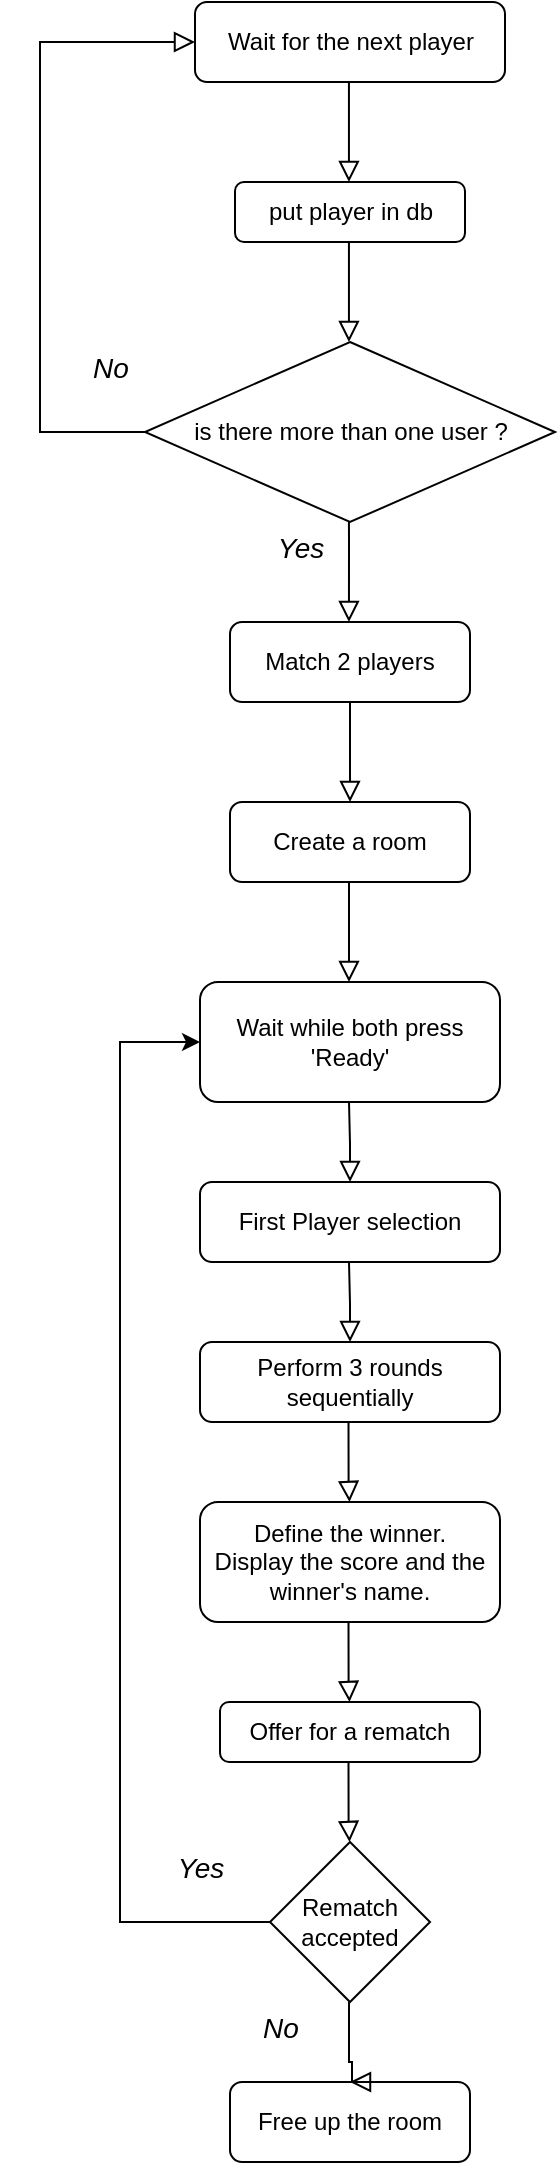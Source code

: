 <mxfile version="24.7.7">
  <diagram id="C5RBs43oDa-KdzZeNtuy" name="Main flow">
    <mxGraphModel dx="1016" dy="609" grid="1" gridSize="10" guides="1" tooltips="1" connect="1" arrows="1" fold="1" page="1" pageScale="1" pageWidth="827" pageHeight="1169" math="0" shadow="0">
      <root>
        <mxCell id="WIyWlLk6GJQsqaUBKTNV-0" />
        <mxCell id="WIyWlLk6GJQsqaUBKTNV-1" parent="WIyWlLk6GJQsqaUBKTNV-0" />
        <mxCell id="WIyWlLk6GJQsqaUBKTNV-2" value="" style="rounded=0;html=1;jettySize=auto;orthogonalLoop=1;fontSize=11;endArrow=block;endFill=0;endSize=8;strokeWidth=1;shadow=0;labelBackgroundColor=none;edgeStyle=orthogonalEdgeStyle;" parent="WIyWlLk6GJQsqaUBKTNV-1" source="WIyWlLk6GJQsqaUBKTNV-3" edge="1">
          <mxGeometry relative="1" as="geometry">
            <mxPoint x="215" y="430" as="targetPoint" />
          </mxGeometry>
        </mxCell>
        <mxCell id="WIyWlLk6GJQsqaUBKTNV-3" value="&lt;div&gt;Match 2 players&lt;/div&gt;" style="rounded=1;whiteSpace=wrap;html=1;fontSize=12;glass=0;strokeWidth=1;shadow=0;" parent="WIyWlLk6GJQsqaUBKTNV-1" vertex="1">
          <mxGeometry x="155" y="340" width="120" height="40" as="geometry" />
        </mxCell>
        <mxCell id="WIyWlLk6GJQsqaUBKTNV-7" value="&lt;div&gt;Create a room&lt;br&gt;&lt;/div&gt;" style="rounded=1;whiteSpace=wrap;html=1;fontSize=12;glass=0;strokeWidth=1;shadow=0;" parent="WIyWlLk6GJQsqaUBKTNV-1" vertex="1">
          <mxGeometry x="155" y="430" width="120" height="40" as="geometry" />
        </mxCell>
        <mxCell id="WIyWlLk6GJQsqaUBKTNV-11" value="Wait while both press &#39;Ready&#39;" style="rounded=1;whiteSpace=wrap;html=1;fontSize=12;glass=0;strokeWidth=1;shadow=0;" parent="WIyWlLk6GJQsqaUBKTNV-1" vertex="1">
          <mxGeometry x="140" y="520" width="150" height="60" as="geometry" />
        </mxCell>
        <mxCell id="WIyWlLk6GJQsqaUBKTNV-12" value="First Player selection" style="rounded=1;whiteSpace=wrap;html=1;fontSize=12;glass=0;strokeWidth=1;shadow=0;" parent="WIyWlLk6GJQsqaUBKTNV-1" vertex="1">
          <mxGeometry x="140" y="620" width="150" height="40" as="geometry" />
        </mxCell>
        <mxCell id="NY05rLfX3Yqyub_NBzvn-4" value="" style="rounded=0;html=1;jettySize=auto;orthogonalLoop=1;fontSize=11;endArrow=block;endFill=0;endSize=8;strokeWidth=1;shadow=0;labelBackgroundColor=none;edgeStyle=orthogonalEdgeStyle;" parent="WIyWlLk6GJQsqaUBKTNV-1" edge="1">
          <mxGeometry relative="1" as="geometry">
            <mxPoint x="214.5" y="470" as="sourcePoint" />
            <mxPoint x="214.5" y="520" as="targetPoint" />
          </mxGeometry>
        </mxCell>
        <mxCell id="NY05rLfX3Yqyub_NBzvn-5" value="" style="rounded=0;html=1;jettySize=auto;orthogonalLoop=1;fontSize=11;endArrow=block;endFill=0;endSize=8;strokeWidth=1;shadow=0;labelBackgroundColor=none;edgeStyle=orthogonalEdgeStyle;entryX=0.5;entryY=0;entryDx=0;entryDy=0;" parent="WIyWlLk6GJQsqaUBKTNV-1" target="WIyWlLk6GJQsqaUBKTNV-12" edge="1">
          <mxGeometry relative="1" as="geometry">
            <mxPoint x="214.5" y="580" as="sourcePoint" />
            <mxPoint x="215" y="610" as="targetPoint" />
          </mxGeometry>
        </mxCell>
        <mxCell id="NY05rLfX3Yqyub_NBzvn-7" value="Perform 3 rounds sequentially" style="rounded=1;whiteSpace=wrap;html=1;fontSize=12;glass=0;strokeWidth=1;shadow=0;" parent="WIyWlLk6GJQsqaUBKTNV-1" vertex="1">
          <mxGeometry x="140" y="700" width="150" height="40" as="geometry" />
        </mxCell>
        <mxCell id="NY05rLfX3Yqyub_NBzvn-8" value="" style="rounded=0;html=1;jettySize=auto;orthogonalLoop=1;fontSize=11;endArrow=block;endFill=0;endSize=8;strokeWidth=1;shadow=0;labelBackgroundColor=none;edgeStyle=orthogonalEdgeStyle;entryX=0.5;entryY=0;entryDx=0;entryDy=0;" parent="WIyWlLk6GJQsqaUBKTNV-1" edge="1">
          <mxGeometry relative="1" as="geometry">
            <mxPoint x="214.5" y="660" as="sourcePoint" />
            <mxPoint x="215" y="700" as="targetPoint" />
          </mxGeometry>
        </mxCell>
        <mxCell id="NY05rLfX3Yqyub_NBzvn-9" value="" style="rounded=0;html=1;jettySize=auto;orthogonalLoop=1;fontSize=11;endArrow=block;endFill=0;endSize=8;strokeWidth=1;shadow=0;labelBackgroundColor=none;edgeStyle=orthogonalEdgeStyle;entryX=0.5;entryY=0;entryDx=0;entryDy=0;" parent="WIyWlLk6GJQsqaUBKTNV-1" edge="1">
          <mxGeometry relative="1" as="geometry">
            <mxPoint x="214.25" y="740" as="sourcePoint" />
            <mxPoint x="214.75" y="780" as="targetPoint" />
            <Array as="points">
              <mxPoint x="214.75" y="770" />
              <mxPoint x="215.75" y="770" />
            </Array>
          </mxGeometry>
        </mxCell>
        <mxCell id="NY05rLfX3Yqyub_NBzvn-10" value="&lt;div&gt;Define the winner.&lt;/div&gt;&lt;div&gt;Display the score and the winner&#39;s name.&lt;br&gt;&lt;/div&gt;" style="rounded=1;whiteSpace=wrap;html=1;fontSize=12;glass=0;strokeWidth=1;shadow=0;" parent="WIyWlLk6GJQsqaUBKTNV-1" vertex="1">
          <mxGeometry x="140" y="780" width="150" height="60" as="geometry" />
        </mxCell>
        <mxCell id="NY05rLfX3Yqyub_NBzvn-11" value="Offer for a rematch" style="rounded=1;whiteSpace=wrap;html=1;fontSize=12;glass=0;strokeWidth=1;shadow=0;" parent="WIyWlLk6GJQsqaUBKTNV-1" vertex="1">
          <mxGeometry x="150" y="880" width="130" height="30" as="geometry" />
        </mxCell>
        <mxCell id="NY05rLfX3Yqyub_NBzvn-12" value="" style="rounded=0;html=1;jettySize=auto;orthogonalLoop=1;fontSize=11;endArrow=block;endFill=0;endSize=8;strokeWidth=1;shadow=0;labelBackgroundColor=none;edgeStyle=orthogonalEdgeStyle;entryX=0.5;entryY=0;entryDx=0;entryDy=0;" parent="WIyWlLk6GJQsqaUBKTNV-1" edge="1">
          <mxGeometry relative="1" as="geometry">
            <mxPoint x="214.25" y="840" as="sourcePoint" />
            <mxPoint x="214.75" y="880" as="targetPoint" />
            <Array as="points">
              <mxPoint x="214.75" y="870" />
              <mxPoint x="215.75" y="870" />
            </Array>
          </mxGeometry>
        </mxCell>
        <mxCell id="NY05rLfX3Yqyub_NBzvn-14" value="Rematch accepted" style="rhombus;whiteSpace=wrap;html=1;" parent="WIyWlLk6GJQsqaUBKTNV-1" vertex="1">
          <mxGeometry x="175" y="950" width="80" height="80" as="geometry" />
        </mxCell>
        <mxCell id="NY05rLfX3Yqyub_NBzvn-15" value="" style="rounded=0;html=1;jettySize=auto;orthogonalLoop=1;fontSize=11;endArrow=block;endFill=0;endSize=8;strokeWidth=1;shadow=0;labelBackgroundColor=none;edgeStyle=orthogonalEdgeStyle;entryX=0.5;entryY=0;entryDx=0;entryDy=0;" parent="WIyWlLk6GJQsqaUBKTNV-1" edge="1">
          <mxGeometry relative="1" as="geometry">
            <mxPoint x="214.25" y="910" as="sourcePoint" />
            <mxPoint x="214.75" y="950" as="targetPoint" />
            <Array as="points">
              <mxPoint x="214.75" y="940" />
              <mxPoint x="215.75" y="940" />
            </Array>
          </mxGeometry>
        </mxCell>
        <mxCell id="NY05rLfX3Yqyub_NBzvn-16" value="" style="endArrow=classic;html=1;rounded=0;exitX=0;exitY=0.5;exitDx=0;exitDy=0;entryX=0;entryY=0.5;entryDx=0;entryDy=0;" parent="WIyWlLk6GJQsqaUBKTNV-1" source="NY05rLfX3Yqyub_NBzvn-14" target="WIyWlLk6GJQsqaUBKTNV-11" edge="1">
          <mxGeometry width="50" height="50" relative="1" as="geometry">
            <mxPoint x="450" y="780" as="sourcePoint" />
            <mxPoint x="100" y="540" as="targetPoint" />
            <Array as="points">
              <mxPoint x="100" y="990" />
              <mxPoint x="100" y="550" />
            </Array>
          </mxGeometry>
        </mxCell>
        <mxCell id="NY05rLfX3Yqyub_NBzvn-17" value="Free up the room" style="rounded=1;whiteSpace=wrap;html=1;" parent="WIyWlLk6GJQsqaUBKTNV-1" vertex="1">
          <mxGeometry x="155" y="1070" width="120" height="40" as="geometry" />
        </mxCell>
        <mxCell id="NY05rLfX3Yqyub_NBzvn-20" value="" style="rounded=0;html=1;jettySize=auto;orthogonalLoop=1;fontSize=11;endArrow=block;endFill=0;endSize=8;strokeWidth=1;shadow=0;labelBackgroundColor=none;edgeStyle=orthogonalEdgeStyle;entryX=0.5;entryY=0;entryDx=0;entryDy=0;" parent="WIyWlLk6GJQsqaUBKTNV-1" edge="1">
          <mxGeometry relative="1" as="geometry">
            <mxPoint x="214.5" y="1030" as="sourcePoint" />
            <mxPoint x="215" y="1070" as="targetPoint" />
            <Array as="points">
              <mxPoint x="215" y="1060" />
              <mxPoint x="216" y="1060" />
            </Array>
          </mxGeometry>
        </mxCell>
        <mxCell id="NY05rLfX3Yqyub_NBzvn-21" value="&lt;font style=&quot;font-size: 14px; font-weight: normal;&quot;&gt;&lt;i&gt;Yes&lt;/i&gt;&lt;/font&gt; " style="text;strokeColor=none;fillColor=none;html=1;fontSize=24;fontStyle=1;verticalAlign=middle;align=center;" parent="WIyWlLk6GJQsqaUBKTNV-1" vertex="1">
          <mxGeometry x="90" y="940" width="100" height="40" as="geometry" />
        </mxCell>
        <mxCell id="NY05rLfX3Yqyub_NBzvn-22" value="&lt;font style=&quot;font-size: 14px;&quot;&gt;&lt;i&gt;No&lt;/i&gt;&lt;/font&gt;" style="text;strokeColor=none;fillColor=none;html=1;fontSize=24;fontStyle=0;verticalAlign=middle;align=center;" parent="WIyWlLk6GJQsqaUBKTNV-1" vertex="1">
          <mxGeometry x="130" y="1020" width="100" height="40" as="geometry" />
        </mxCell>
        <mxCell id="0ksEMlfksTZ5qbVNrLkg-1" value="put player in db" style="rounded=1;whiteSpace=wrap;html=1;" vertex="1" parent="WIyWlLk6GJQsqaUBKTNV-1">
          <mxGeometry x="157.5" y="120" width="115" height="30" as="geometry" />
        </mxCell>
        <mxCell id="0ksEMlfksTZ5qbVNrLkg-2" value="is there more than one user ?" style="rhombus;whiteSpace=wrap;html=1;" vertex="1" parent="WIyWlLk6GJQsqaUBKTNV-1">
          <mxGeometry x="112.5" y="200" width="205" height="90" as="geometry" />
        </mxCell>
        <mxCell id="0ksEMlfksTZ5qbVNrLkg-4" value="" style="rounded=0;html=1;jettySize=auto;orthogonalLoop=1;fontSize=11;endArrow=block;endFill=0;endSize=8;strokeWidth=1;shadow=0;labelBackgroundColor=none;edgeStyle=orthogonalEdgeStyle;" edge="1" parent="WIyWlLk6GJQsqaUBKTNV-1">
          <mxGeometry relative="1" as="geometry">
            <mxPoint x="214.47" y="340" as="targetPoint" />
            <mxPoint x="214.47" y="290" as="sourcePoint" />
            <Array as="points">
              <mxPoint x="214.47" y="300" />
              <mxPoint x="214.47" y="300" />
            </Array>
          </mxGeometry>
        </mxCell>
        <mxCell id="0ksEMlfksTZ5qbVNrLkg-5" value="" style="rounded=0;html=1;jettySize=auto;orthogonalLoop=1;fontSize=11;endArrow=block;endFill=0;endSize=8;strokeWidth=1;shadow=0;labelBackgroundColor=none;edgeStyle=orthogonalEdgeStyle;" edge="1" parent="WIyWlLk6GJQsqaUBKTNV-1">
          <mxGeometry relative="1" as="geometry">
            <mxPoint x="214.47" y="200" as="targetPoint" />
            <mxPoint x="214.47" y="150" as="sourcePoint" />
          </mxGeometry>
        </mxCell>
        <mxCell id="0ksEMlfksTZ5qbVNrLkg-6" value="&lt;font style=&quot;font-size: 14px; font-weight: normal;&quot;&gt;&lt;i&gt;Yes&lt;/i&gt;&lt;/font&gt; " style="text;strokeColor=none;fillColor=none;html=1;fontSize=24;fontStyle=1;verticalAlign=middle;align=center;" vertex="1" parent="WIyWlLk6GJQsqaUBKTNV-1">
          <mxGeometry x="140" y="280" width="100" height="40" as="geometry" />
        </mxCell>
        <mxCell id="0ksEMlfksTZ5qbVNrLkg-7" value="&lt;font style=&quot;font-size: 14px;&quot;&gt;&lt;i&gt;No&lt;/i&gt;&lt;/font&gt;" style="text;strokeColor=none;fillColor=none;html=1;fontSize=24;fontStyle=0;verticalAlign=middle;align=center;" vertex="1" parent="WIyWlLk6GJQsqaUBKTNV-1">
          <mxGeometry x="40" y="190" width="110" height="40" as="geometry" />
        </mxCell>
        <mxCell id="0ksEMlfksTZ5qbVNrLkg-8" value="Wait for the next player" style="rounded=1;whiteSpace=wrap;html=1;" vertex="1" parent="WIyWlLk6GJQsqaUBKTNV-1">
          <mxGeometry x="137.5" y="30" width="155" height="40" as="geometry" />
        </mxCell>
        <mxCell id="0ksEMlfksTZ5qbVNrLkg-9" value="" style="rounded=0;html=1;jettySize=auto;orthogonalLoop=1;fontSize=11;endArrow=block;endFill=0;endSize=8;strokeWidth=1;shadow=0;labelBackgroundColor=none;edgeStyle=orthogonalEdgeStyle;" edge="1" parent="WIyWlLk6GJQsqaUBKTNV-1">
          <mxGeometry relative="1" as="geometry">
            <mxPoint x="214.47" y="120" as="targetPoint" />
            <mxPoint x="214.47" y="70" as="sourcePoint" />
          </mxGeometry>
        </mxCell>
        <mxCell id="0ksEMlfksTZ5qbVNrLkg-10" value="" style="rounded=0;html=1;jettySize=auto;orthogonalLoop=1;fontSize=11;endArrow=block;endFill=0;endSize=8;strokeWidth=1;shadow=0;labelBackgroundColor=none;edgeStyle=orthogonalEdgeStyle;exitX=0;exitY=0.5;exitDx=0;exitDy=0;entryX=0;entryY=0.5;entryDx=0;entryDy=0;" edge="1" parent="WIyWlLk6GJQsqaUBKTNV-1" source="0ksEMlfksTZ5qbVNrLkg-2" target="0ksEMlfksTZ5qbVNrLkg-8">
          <mxGeometry relative="1" as="geometry">
            <mxPoint x="70" y="40" as="targetPoint" />
            <mxPoint x="60" y="250" as="sourcePoint" />
            <Array as="points">
              <mxPoint x="60" y="245" />
              <mxPoint x="60" y="50" />
            </Array>
          </mxGeometry>
        </mxCell>
      </root>
    </mxGraphModel>
  </diagram>
</mxfile>
